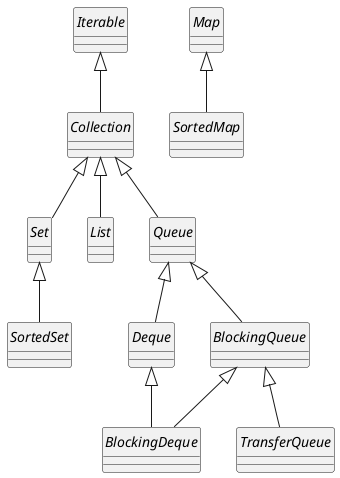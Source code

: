 @startuml
skinparam classAttributeIconSize 0
hide circle

interface Iterable { }

interface Collection extends Iterable { }

interface Set extends Collection { }

interface SortedSet extends Set { }

interface List extends Collection { }

interface Queue extends Collection { }

interface Deque extends Queue { }

interface BlockingQueue extends Queue { }

interface BlockingDeque extends BlockingQueue, Deque { }

interface TransferQueue extends BlockingQueue { }

interface Map { }

interface SortedMap extends Map { }

@enduml

